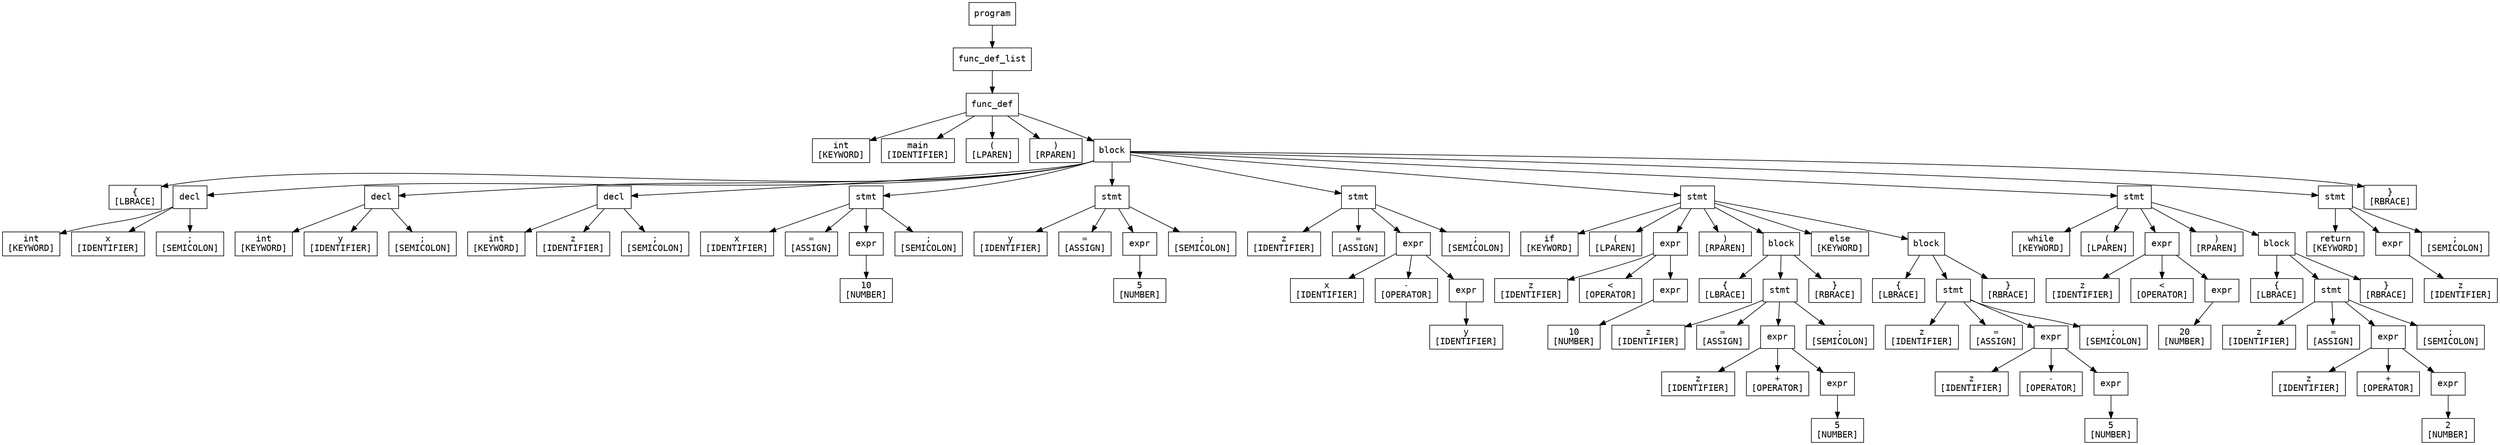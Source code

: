 digraph ParseTree {
  node [shape=box, fontname="Courier"];
  node0 [label="program"];
  node1 [label="func_def_list"];
  node2 [label="func_def"];
  node3 [label="int\n[KEYWORD]"];
  node2 -> node3;
  node4 [label="main\n[IDENTIFIER]"];
  node2 -> node4;
  node5 [label="(\n[LPAREN]"];
  node2 -> node5;
  node6 [label=")\n[RPAREN]"];
  node2 -> node6;
  node7 [label="block"];
  node8 [label="{\n[LBRACE]"];
  node7 -> node8;
  node9 [label="decl"];
  node10 [label="int\n[KEYWORD]"];
  node9 -> node10;
  node11 [label="x\n[IDENTIFIER]"];
  node9 -> node11;
  node12 [label=";\n[SEMICOLON]"];
  node9 -> node12;
  node7 -> node9;
  node13 [label="decl"];
  node14 [label="int\n[KEYWORD]"];
  node13 -> node14;
  node15 [label="y\n[IDENTIFIER]"];
  node13 -> node15;
  node16 [label=";\n[SEMICOLON]"];
  node13 -> node16;
  node7 -> node13;
  node17 [label="decl"];
  node18 [label="int\n[KEYWORD]"];
  node17 -> node18;
  node19 [label="z\n[IDENTIFIER]"];
  node17 -> node19;
  node20 [label=";\n[SEMICOLON]"];
  node17 -> node20;
  node7 -> node17;
  node21 [label="stmt"];
  node22 [label="x\n[IDENTIFIER]"];
  node21 -> node22;
  node23 [label="=\n[ASSIGN]"];
  node21 -> node23;
  node24 [label="expr"];
  node25 [label="10\n[NUMBER]"];
  node24 -> node25;
  node21 -> node24;
  node26 [label=";\n[SEMICOLON]"];
  node21 -> node26;
  node7 -> node21;
  node27 [label="stmt"];
  node28 [label="y\n[IDENTIFIER]"];
  node27 -> node28;
  node29 [label="=\n[ASSIGN]"];
  node27 -> node29;
  node30 [label="expr"];
  node31 [label="5\n[NUMBER]"];
  node30 -> node31;
  node27 -> node30;
  node32 [label=";\n[SEMICOLON]"];
  node27 -> node32;
  node7 -> node27;
  node33 [label="stmt"];
  node34 [label="z\n[IDENTIFIER]"];
  node33 -> node34;
  node35 [label="=\n[ASSIGN]"];
  node33 -> node35;
  node36 [label="expr"];
  node37 [label="x\n[IDENTIFIER]"];
  node36 -> node37;
  node38 [label="-\n[OPERATOR]"];
  node36 -> node38;
  node39 [label="expr"];
  node40 [label="y\n[IDENTIFIER]"];
  node39 -> node40;
  node36 -> node39;
  node33 -> node36;
  node41 [label=";\n[SEMICOLON]"];
  node33 -> node41;
  node7 -> node33;
  node42 [label="stmt"];
  node43 [label="if\n[KEYWORD]"];
  node42 -> node43;
  node44 [label="(\n[LPAREN]"];
  node42 -> node44;
  node45 [label="expr"];
  node46 [label="z\n[IDENTIFIER]"];
  node45 -> node46;
  node47 [label="<\n[OPERATOR]"];
  node45 -> node47;
  node48 [label="expr"];
  node49 [label="10\n[NUMBER]"];
  node48 -> node49;
  node45 -> node48;
  node42 -> node45;
  node50 [label=")\n[RPAREN]"];
  node42 -> node50;
  node51 [label="block"];
  node52 [label="{\n[LBRACE]"];
  node51 -> node52;
  node53 [label="stmt"];
  node54 [label="z\n[IDENTIFIER]"];
  node53 -> node54;
  node55 [label="=\n[ASSIGN]"];
  node53 -> node55;
  node56 [label="expr"];
  node57 [label="z\n[IDENTIFIER]"];
  node56 -> node57;
  node58 [label="+\n[OPERATOR]"];
  node56 -> node58;
  node59 [label="expr"];
  node60 [label="5\n[NUMBER]"];
  node59 -> node60;
  node56 -> node59;
  node53 -> node56;
  node61 [label=";\n[SEMICOLON]"];
  node53 -> node61;
  node51 -> node53;
  node62 [label="}\n[RBRACE]"];
  node51 -> node62;
  node42 -> node51;
  node63 [label="else\n[KEYWORD]"];
  node42 -> node63;
  node64 [label="block"];
  node65 [label="{\n[LBRACE]"];
  node64 -> node65;
  node66 [label="stmt"];
  node67 [label="z\n[IDENTIFIER]"];
  node66 -> node67;
  node68 [label="=\n[ASSIGN]"];
  node66 -> node68;
  node69 [label="expr"];
  node70 [label="z\n[IDENTIFIER]"];
  node69 -> node70;
  node71 [label="-\n[OPERATOR]"];
  node69 -> node71;
  node72 [label="expr"];
  node73 [label="5\n[NUMBER]"];
  node72 -> node73;
  node69 -> node72;
  node66 -> node69;
  node74 [label=";\n[SEMICOLON]"];
  node66 -> node74;
  node64 -> node66;
  node75 [label="}\n[RBRACE]"];
  node64 -> node75;
  node42 -> node64;
  node7 -> node42;
  node76 [label="stmt"];
  node77 [label="while\n[KEYWORD]"];
  node76 -> node77;
  node78 [label="(\n[LPAREN]"];
  node76 -> node78;
  node79 [label="expr"];
  node80 [label="z\n[IDENTIFIER]"];
  node79 -> node80;
  node81 [label="<\n[OPERATOR]"];
  node79 -> node81;
  node82 [label="expr"];
  node83 [label="20\n[NUMBER]"];
  node82 -> node83;
  node79 -> node82;
  node76 -> node79;
  node84 [label=")\n[RPAREN]"];
  node76 -> node84;
  node85 [label="block"];
  node86 [label="{\n[LBRACE]"];
  node85 -> node86;
  node87 [label="stmt"];
  node88 [label="z\n[IDENTIFIER]"];
  node87 -> node88;
  node89 [label="=\n[ASSIGN]"];
  node87 -> node89;
  node90 [label="expr"];
  node91 [label="z\n[IDENTIFIER]"];
  node90 -> node91;
  node92 [label="+\n[OPERATOR]"];
  node90 -> node92;
  node93 [label="expr"];
  node94 [label="2\n[NUMBER]"];
  node93 -> node94;
  node90 -> node93;
  node87 -> node90;
  node95 [label=";\n[SEMICOLON]"];
  node87 -> node95;
  node85 -> node87;
  node96 [label="}\n[RBRACE]"];
  node85 -> node96;
  node76 -> node85;
  node7 -> node76;
  node97 [label="stmt"];
  node98 [label="return\n[KEYWORD]"];
  node97 -> node98;
  node99 [label="expr"];
  node100 [label="z\n[IDENTIFIER]"];
  node99 -> node100;
  node97 -> node99;
  node101 [label=";\n[SEMICOLON]"];
  node97 -> node101;
  node7 -> node97;
  node102 [label="}\n[RBRACE]"];
  node7 -> node102;
  node2 -> node7;
  node1 -> node2;
  node0 -> node1;
}
